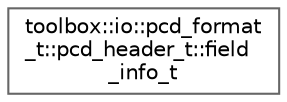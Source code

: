 digraph "Graphical Class Hierarchy"
{
 // LATEX_PDF_SIZE
  bgcolor="transparent";
  edge [fontname=Helvetica,fontsize=10,labelfontname=Helvetica,labelfontsize=10];
  node [fontname=Helvetica,fontsize=10,shape=box,height=0.2,width=0.4];
  rankdir="LR";
  Node0 [id="Node000000",label="toolbox::io::pcd_format\l_t::pcd_header_t::field\l_info_t",height=0.2,width=0.4,color="grey40", fillcolor="white", style="filled",URL="$structtoolbox_1_1io_1_1pcd__format__t_1_1pcd__header__t_1_1field__info__t.html",tooltip="包含偏移量的字段详细信息结构体。/Helper struct for field details including offset."];
}
